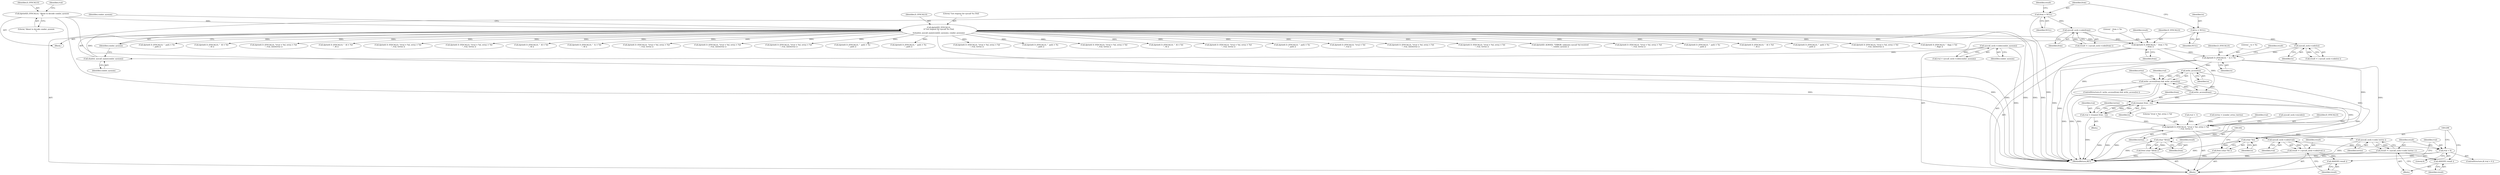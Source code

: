 digraph "0_htcondor_5e5571d1a431eb3c61977b6dd6ec90186ef79867_4@API" {
"1001248" [label="(Call,write_access(to))"];
"1001235" [label="(Call,dprintf( D_SYSCALLS, \"  to = %s\n\", to ))"];
"1001225" [label="(Call,dprintf( D_SYSCALLS, \"  from = %s\n\", from ))"];
"1000224" [label="(Call,dprintf(D_SYSCALLS,\n\t\t\"Got request for syscall %s (%d)\n\",\n\t\tshadow_syscall_name(condor_sysnum), condor_sysnum))"];
"1000158" [label="(Call,dprintf(D_SYSCALLS, \"About to decode condor_sysnum\n\"))"];
"1000227" [label="(Call,shadow_syscall_name(condor_sysnum))"];
"1000163" [label="(Call,syscall_sock->code(condor_sysnum))"];
"1001221" [label="(Call,syscall_sock->code(from))"];
"1001216" [label="(Call,from = NULL)"];
"1001231" [label="(Call,syscall_sock->code(to))"];
"1001213" [label="(Call,to = NULL)"];
"1001245" [label="(Call,write_access(from) && write_access(to))"];
"1001256" [label="(Call,rename( from , to))"];
"1001254" [label="(Call,rval = rename( from , to))"];
"1001273" [label="(Call,dprintf( D_SYSCALLS, \"\trval = %d, errno = %d\n\", rval, terrno ))"];
"1001281" [label="(Call,syscall_sock->code(rval))"];
"1001279" [label="(Call,result = ( syscall_sock->code(rval) ))"];
"1001283" [label="(Call,ASSERT( result ))"];
"1001286" [label="(Call,rval < 0)"];
"1001292" [label="(Call,syscall_sock->code( terrno ))"];
"1001290" [label="(Call,result = ( syscall_sock->code( terrno ) ))"];
"1001294" [label="(Call,ASSERT( result ))"];
"1001297" [label="(Call,(char *)to)"];
"1001296" [label="(Call,free( (char *)to ))"];
"1001301" [label="(Call,(char *)from)"];
"1001300" [label="(Call,free( (char *)from ))"];
"1001252" [label="(Identifier,errno)"];
"1000637" [label="(Call,dprintf( D_SYSCALLS, \"\trval = %d, errno = %d\n\", rval, terrno ))"];
"1001470" [label="(Call,dprintf( D_SYSCALLS, \"  path = %s\n\", path ))"];
"1001281" [label="(Call,syscall_sock->code(rval))"];
"1001217" [label="(Identifier,from)"];
"1000227" [label="(Call,shadow_syscall_name(condor_sysnum))"];
"1001279" [label="(Call,result = ( syscall_sock->code(rval) ))"];
"1001291" [label="(Identifier,result)"];
"1001236" [label="(Identifier,D_SYSCALLS)"];
"1001303" [label="(Identifier,from)"];
"1001294" [label="(Call,ASSERT( result ))"];
"1001339" [label="(Call,dprintf( D_SYSCALLS, \"\trval = %d, errno = %d\n\", rval, terrno ))"];
"1001215" [label="(Identifier,NULL)"];
"1001227" [label="(Literal,\"  from = %s\n\")"];
"1001300" [label="(Call,free( (char *)from ))"];
"1001274" [label="(Identifier,D_SYSCALLS)"];
"1000793" [label="(Call,dprintf( D_SYSCALLS, \"  fd = %d\n\", fd ))"];
"1001231" [label="(Call,syscall_sock->code(to))"];
"1000161" [label="(Call,rval = syscall_sock->code(condor_sysnum))"];
"1001238" [label="(Identifier,to)"];
"1000374" [label="(Call,dprintf( D_SYSCALLS, \"\trval = %d, errno = %d\n\", rval, terrno ))"];
"1001246" [label="(Call,write_access(from))"];
"1001216" [label="(Call,from = NULL)"];
"1000107" [label="(Block,)"];
"1001292" [label="(Call,syscall_sock->code( terrno ))"];
"1001254" [label="(Call,rval = rename( from , to))"];
"1001221" [label="(Call,syscall_sock->code(from))"];
"1002289" [label="(Call,dprintf( D_SYSCALLS, \"  path = %s\n\", path ))"];
"1001682" [label="(Call,dprintf( D_SYSCALLS, \"\trval = %d\n\", rval ))"];
"1001275" [label="(Literal,\"\trval = %d, errno = %d\n\")"];
"1001288" [label="(Literal,0)"];
"1001220" [label="(Identifier,result)"];
"1001623" [label="(Call,dprintf( D_SYSCALLS, \"\trval = %d, errno = %d\n\", rval, (int)terrno ))"];
"1001289" [label="(Block,)"];
"1001305" [label="(Identifier,result)"];
"1000589" [label="(Call,dprintf( D_SYSCALLS, \"\trval = %d, errno = %d\n\", rval, terrno ))"];
"1002463" [label="(Call,dprintf(D_ALWAYS, \"ERROR: unknown syscall %d received\n\", condor_sysnum ))"];
"1000441" [label="(Call,dprintf( D_SYSCALLS, \"\trval = %d, errno = %d\n\", rval, terrno ))"];
"1001295" [label="(Identifier,result)"];
"1001141" [label="(Call,dprintf( D_SYSCALLS, \"  path = %s\n\", path ))"];
"1000225" [label="(Identifier,D_SYSCALLS)"];
"1001282" [label="(Identifier,rval)"];
"1001286" [label="(Call,rval < 0)"];
"1000162" [label="(Identifier,rval)"];
"1001290" [label="(Call,result = ( syscall_sock->code( terrno ) ))"];
"1001261" [label="(Call,rval = -1)"];
"1001287" [label="(Identifier,rval)"];
"1001284" [label="(Identifier,result)"];
"1001299" [label="(Identifier,to)"];
"1001280" [label="(Identifier,result)"];
"1001262" [label="(Identifier,rval)"];
"1000160" [label="(Literal,\"About to decode condor_sysnum\n\")"];
"1000164" [label="(Identifier,condor_sysnum)"];
"1001228" [label="(Identifier,from)"];
"1001283" [label="(Call,ASSERT( result ))"];
"1001301" [label="(Call,(char *)from)"];
"1001055" [label="(Call,dprintf( D_SYSCALLS, \"  fd = %d\n\", fd ))"];
"1001268" [label="(Call,terrno = (condor_errno_t)errno)"];
"1002373" [label="(Call,dprintf( D_SYSCALLS, \"  path = %s\n\", path ))"];
"1001730" [label="(Call,dprintf( D_SYSCALLS, \"\trval = %d, errno = %d\n\", rval, (int)terrno ))"];
"1000677" [label="(Call,dprintf( D_SYSCALLS, \"  flags = %d\n\", flags ))"];
"1002472" [label="(MethodReturn,RET)"];
"1001219" [label="(Call,result = ( syscall_sock->code(from) ))"];
"1001222" [label="(Identifier,from)"];
"1001248" [label="(Call,write_access(to))"];
"1001296" [label="(Call,free( (char *)to ))"];
"1001380" [label="(Call,dprintf( D_SYSCALLS, \"  path = %s\n\", path ))"];
"1001229" [label="(Call,result = ( syscall_sock->code(to) ))"];
"1000853" [label="(Call,dprintf( D_SYSCALLS, \"  fd = %d\n\", fd ))"];
"1001885" [label="(Call,dprintf( D_SYSCALLS, \"\trval = %d, errno = %d\n\", rval, (int)terrno ))"];
"1000226" [label="(Literal,\"Got request for syscall %s (%d)\n\")"];
"1001256" [label="(Call,rename( from , to))"];
"1001225" [label="(Call,dprintf( D_SYSCALLS, \"  from = %s\n\", from ))"];
"1000159" [label="(Identifier,D_SYSCALLS)"];
"1000955" [label="(Call,dprintf( D_SYSCALLS, \"  fd = %d\n\", fd ))"];
"1001277" [label="(Identifier,terrno)"];
"1001245" [label="(Call,write_access(from) && write_access(to))"];
"1001250" [label="(Block,)"];
"1000530" [label="(Call,dprintf( D_SYSCALLS, \"\trval = %d, errno = %d\n\", rval, terrno ))"];
"1001235" [label="(Call,dprintf( D_SYSCALLS, \"  to = %s\n\", to ))"];
"1000319" [label="(Call,dprintf( D_SYSCALLS, \"\trval = %d, errno = %d\n\", rval, terrno ))"];
"1000231" [label="(Identifier,condor_sysnum)"];
"1002018" [label="(Call,dprintf( D_SYSCALLS, \"  fd = %d\n\", fd ))"];
"1001249" [label="(Identifier,to)"];
"1000158" [label="(Call,dprintf(D_SYSCALLS, \"About to decode condor_sysnum\n\"))"];
"1001257" [label="(Identifier,from)"];
"1001285" [label="(ControlStructure,if( rval < 0 ))"];
"1001542" [label="(Call,dprintf( D_SYSCALLS, \"  fs = %d\n\", fd ))"];
"1000228" [label="(Identifier,condor_sysnum)"];
"1001214" [label="(Identifier,to)"];
"1000261" [label="(Call,dprintf( D_SYSCALLS, \"\trval = %d, errno = %d\n\", rval, terrno ))"];
"1001276" [label="(Identifier,rval)"];
"1001278" [label="(Call,syscall_sock->encode())"];
"1000229" [label="(Identifier,condor_sysnum)"];
"1000163" [label="(Call,syscall_sock->code(condor_sysnum))"];
"1001232" [label="(Identifier,to)"];
"1001258" [label="(Identifier,to)"];
"1001814" [label="(Call,dprintf( D_SYSCALLS, \"\trval = %d, errno = %d\n\", rval, (int)terrno ))"];
"1001213" [label="(Call,to = NULL)"];
"1000224" [label="(Call,dprintf(D_SYSCALLS,\n\t\t\"Got request for syscall %s (%d)\n\",\n\t\tshadow_syscall_name(condor_sysnum), condor_sysnum))"];
"1001230" [label="(Identifier,result)"];
"1001961" [label="(Call,dprintf( D_SYSCALLS, \"\trval = %d, errno = %d\n\", rval, (int)terrno ))"];
"1001293" [label="(Identifier,terrno)"];
"1002112" [label="(Call,dprintf( D_SYSCALLS, \"  path = %s\n\", path ))"];
"1001237" [label="(Literal,\"  to = %s\n\")"];
"1001273" [label="(Call,dprintf( D_SYSCALLS, \"\trval = %d, errno = %d\n\", rval, terrno ))"];
"1001226" [label="(Identifier,D_SYSCALLS)"];
"1001218" [label="(Identifier,NULL)"];
"1001240" [label="(Identifier,result)"];
"1001297" [label="(Call,(char *)to)"];
"1002215" [label="(Call,dprintf( D_SYSCALLS, \"  path = %s\n\", path ))"];
"1001210" [label="(Block,)"];
"1001255" [label="(Identifier,rval)"];
"1001269" [label="(Identifier,terrno)"];
"1001244" [label="(ControlStructure,if ( write_access(from) && write_access(to) ))"];
"1001248" -> "1001245"  [label="AST: "];
"1001248" -> "1001249"  [label="CFG: "];
"1001249" -> "1001248"  [label="AST: "];
"1001245" -> "1001248"  [label="CFG: "];
"1001248" -> "1001245"  [label="DDG: "];
"1001235" -> "1001248"  [label="DDG: "];
"1001248" -> "1001256"  [label="DDG: "];
"1001248" -> "1001297"  [label="DDG: "];
"1001235" -> "1001210"  [label="AST: "];
"1001235" -> "1001238"  [label="CFG: "];
"1001236" -> "1001235"  [label="AST: "];
"1001237" -> "1001235"  [label="AST: "];
"1001238" -> "1001235"  [label="AST: "];
"1001240" -> "1001235"  [label="CFG: "];
"1001235" -> "1002472"  [label="DDG: "];
"1001225" -> "1001235"  [label="DDG: "];
"1001231" -> "1001235"  [label="DDG: "];
"1001235" -> "1001256"  [label="DDG: "];
"1001235" -> "1001273"  [label="DDG: "];
"1001235" -> "1001297"  [label="DDG: "];
"1001225" -> "1001210"  [label="AST: "];
"1001225" -> "1001228"  [label="CFG: "];
"1001226" -> "1001225"  [label="AST: "];
"1001227" -> "1001225"  [label="AST: "];
"1001228" -> "1001225"  [label="AST: "];
"1001230" -> "1001225"  [label="CFG: "];
"1001225" -> "1002472"  [label="DDG: "];
"1000224" -> "1001225"  [label="DDG: "];
"1001221" -> "1001225"  [label="DDG: "];
"1001225" -> "1001246"  [label="DDG: "];
"1000224" -> "1000107"  [label="AST: "];
"1000224" -> "1000229"  [label="CFG: "];
"1000225" -> "1000224"  [label="AST: "];
"1000226" -> "1000224"  [label="AST: "];
"1000227" -> "1000224"  [label="AST: "];
"1000229" -> "1000224"  [label="AST: "];
"1000231" -> "1000224"  [label="CFG: "];
"1000224" -> "1002472"  [label="DDG: "];
"1000224" -> "1002472"  [label="DDG: "];
"1000224" -> "1002472"  [label="DDG: "];
"1000224" -> "1002472"  [label="DDG: "];
"1000158" -> "1000224"  [label="DDG: "];
"1000227" -> "1000224"  [label="DDG: "];
"1000224" -> "1000261"  [label="DDG: "];
"1000224" -> "1000319"  [label="DDG: "];
"1000224" -> "1000374"  [label="DDG: "];
"1000224" -> "1000441"  [label="DDG: "];
"1000224" -> "1000530"  [label="DDG: "];
"1000224" -> "1000589"  [label="DDG: "];
"1000224" -> "1000637"  [label="DDG: "];
"1000224" -> "1000677"  [label="DDG: "];
"1000224" -> "1000793"  [label="DDG: "];
"1000224" -> "1000853"  [label="DDG: "];
"1000224" -> "1000955"  [label="DDG: "];
"1000224" -> "1001055"  [label="DDG: "];
"1000224" -> "1001141"  [label="DDG: "];
"1000224" -> "1001339"  [label="DDG: "];
"1000224" -> "1001380"  [label="DDG: "];
"1000224" -> "1001470"  [label="DDG: "];
"1000224" -> "1001542"  [label="DDG: "];
"1000224" -> "1001623"  [label="DDG: "];
"1000224" -> "1001682"  [label="DDG: "];
"1000224" -> "1001730"  [label="DDG: "];
"1000224" -> "1001814"  [label="DDG: "];
"1000224" -> "1001885"  [label="DDG: "];
"1000224" -> "1001961"  [label="DDG: "];
"1000224" -> "1002018"  [label="DDG: "];
"1000224" -> "1002112"  [label="DDG: "];
"1000224" -> "1002215"  [label="DDG: "];
"1000224" -> "1002289"  [label="DDG: "];
"1000224" -> "1002373"  [label="DDG: "];
"1000224" -> "1002463"  [label="DDG: "];
"1000158" -> "1000107"  [label="AST: "];
"1000158" -> "1000160"  [label="CFG: "];
"1000159" -> "1000158"  [label="AST: "];
"1000160" -> "1000158"  [label="AST: "];
"1000162" -> "1000158"  [label="CFG: "];
"1000158" -> "1002472"  [label="DDG: "];
"1000158" -> "1002472"  [label="DDG: "];
"1000227" -> "1000228"  [label="CFG: "];
"1000228" -> "1000227"  [label="AST: "];
"1000229" -> "1000227"  [label="CFG: "];
"1000163" -> "1000227"  [label="DDG: "];
"1000163" -> "1000161"  [label="AST: "];
"1000163" -> "1000164"  [label="CFG: "];
"1000164" -> "1000163"  [label="AST: "];
"1000161" -> "1000163"  [label="CFG: "];
"1000163" -> "1002472"  [label="DDG: "];
"1000163" -> "1000161"  [label="DDG: "];
"1001221" -> "1001219"  [label="AST: "];
"1001221" -> "1001222"  [label="CFG: "];
"1001222" -> "1001221"  [label="AST: "];
"1001219" -> "1001221"  [label="CFG: "];
"1001221" -> "1001219"  [label="DDG: "];
"1001216" -> "1001221"  [label="DDG: "];
"1001216" -> "1001210"  [label="AST: "];
"1001216" -> "1001218"  [label="CFG: "];
"1001217" -> "1001216"  [label="AST: "];
"1001218" -> "1001216"  [label="AST: "];
"1001220" -> "1001216"  [label="CFG: "];
"1001216" -> "1002472"  [label="DDG: "];
"1001231" -> "1001229"  [label="AST: "];
"1001231" -> "1001232"  [label="CFG: "];
"1001232" -> "1001231"  [label="AST: "];
"1001229" -> "1001231"  [label="CFG: "];
"1001231" -> "1001229"  [label="DDG: "];
"1001213" -> "1001231"  [label="DDG: "];
"1001213" -> "1001210"  [label="AST: "];
"1001213" -> "1001215"  [label="CFG: "];
"1001214" -> "1001213"  [label="AST: "];
"1001215" -> "1001213"  [label="AST: "];
"1001217" -> "1001213"  [label="CFG: "];
"1001245" -> "1001244"  [label="AST: "];
"1001245" -> "1001246"  [label="CFG: "];
"1001246" -> "1001245"  [label="AST: "];
"1001252" -> "1001245"  [label="CFG: "];
"1001262" -> "1001245"  [label="CFG: "];
"1001245" -> "1002472"  [label="DDG: "];
"1001245" -> "1002472"  [label="DDG: "];
"1001245" -> "1002472"  [label="DDG: "];
"1001246" -> "1001245"  [label="DDG: "];
"1001256" -> "1001254"  [label="AST: "];
"1001256" -> "1001258"  [label="CFG: "];
"1001257" -> "1001256"  [label="AST: "];
"1001258" -> "1001256"  [label="AST: "];
"1001254" -> "1001256"  [label="CFG: "];
"1001256" -> "1001254"  [label="DDG: "];
"1001256" -> "1001254"  [label="DDG: "];
"1001246" -> "1001256"  [label="DDG: "];
"1001256" -> "1001297"  [label="DDG: "];
"1001256" -> "1001301"  [label="DDG: "];
"1001254" -> "1001250"  [label="AST: "];
"1001255" -> "1001254"  [label="AST: "];
"1001269" -> "1001254"  [label="CFG: "];
"1001254" -> "1002472"  [label="DDG: "];
"1001254" -> "1001273"  [label="DDG: "];
"1001273" -> "1001210"  [label="AST: "];
"1001273" -> "1001277"  [label="CFG: "];
"1001274" -> "1001273"  [label="AST: "];
"1001275" -> "1001273"  [label="AST: "];
"1001276" -> "1001273"  [label="AST: "];
"1001277" -> "1001273"  [label="AST: "];
"1001278" -> "1001273"  [label="CFG: "];
"1001273" -> "1002472"  [label="DDG: "];
"1001273" -> "1002472"  [label="DDG: "];
"1001273" -> "1002472"  [label="DDG: "];
"1001261" -> "1001273"  [label="DDG: "];
"1001268" -> "1001273"  [label="DDG: "];
"1001273" -> "1001281"  [label="DDG: "];
"1001273" -> "1001292"  [label="DDG: "];
"1001281" -> "1001279"  [label="AST: "];
"1001281" -> "1001282"  [label="CFG: "];
"1001282" -> "1001281"  [label="AST: "];
"1001279" -> "1001281"  [label="CFG: "];
"1001281" -> "1001279"  [label="DDG: "];
"1001281" -> "1001286"  [label="DDG: "];
"1001279" -> "1001210"  [label="AST: "];
"1001280" -> "1001279"  [label="AST: "];
"1001284" -> "1001279"  [label="CFG: "];
"1001279" -> "1002472"  [label="DDG: "];
"1001279" -> "1001283"  [label="DDG: "];
"1001283" -> "1001210"  [label="AST: "];
"1001283" -> "1001284"  [label="CFG: "];
"1001284" -> "1001283"  [label="AST: "];
"1001287" -> "1001283"  [label="CFG: "];
"1001286" -> "1001285"  [label="AST: "];
"1001286" -> "1001288"  [label="CFG: "];
"1001287" -> "1001286"  [label="AST: "];
"1001288" -> "1001286"  [label="AST: "];
"1001291" -> "1001286"  [label="CFG: "];
"1001298" -> "1001286"  [label="CFG: "];
"1001286" -> "1002472"  [label="DDG: "];
"1001286" -> "1002472"  [label="DDG: "];
"1001292" -> "1001290"  [label="AST: "];
"1001292" -> "1001293"  [label="CFG: "];
"1001293" -> "1001292"  [label="AST: "];
"1001290" -> "1001292"  [label="CFG: "];
"1001292" -> "1002472"  [label="DDG: "];
"1001292" -> "1001290"  [label="DDG: "];
"1001290" -> "1001289"  [label="AST: "];
"1001291" -> "1001290"  [label="AST: "];
"1001295" -> "1001290"  [label="CFG: "];
"1001290" -> "1002472"  [label="DDG: "];
"1001290" -> "1001294"  [label="DDG: "];
"1001294" -> "1001289"  [label="AST: "];
"1001294" -> "1001295"  [label="CFG: "];
"1001295" -> "1001294"  [label="AST: "];
"1001298" -> "1001294"  [label="CFG: "];
"1001297" -> "1001296"  [label="AST: "];
"1001297" -> "1001299"  [label="CFG: "];
"1001298" -> "1001297"  [label="AST: "];
"1001299" -> "1001297"  [label="AST: "];
"1001296" -> "1001297"  [label="CFG: "];
"1001297" -> "1002472"  [label="DDG: "];
"1001297" -> "1001296"  [label="DDG: "];
"1001296" -> "1001210"  [label="AST: "];
"1001302" -> "1001296"  [label="CFG: "];
"1001296" -> "1002472"  [label="DDG: "];
"1001301" -> "1001300"  [label="AST: "];
"1001301" -> "1001303"  [label="CFG: "];
"1001302" -> "1001301"  [label="AST: "];
"1001303" -> "1001301"  [label="AST: "];
"1001300" -> "1001301"  [label="CFG: "];
"1001301" -> "1002472"  [label="DDG: "];
"1001301" -> "1001300"  [label="DDG: "];
"1001246" -> "1001301"  [label="DDG: "];
"1001300" -> "1001210"  [label="AST: "];
"1001305" -> "1001300"  [label="CFG: "];
"1001300" -> "1002472"  [label="DDG: "];
}
